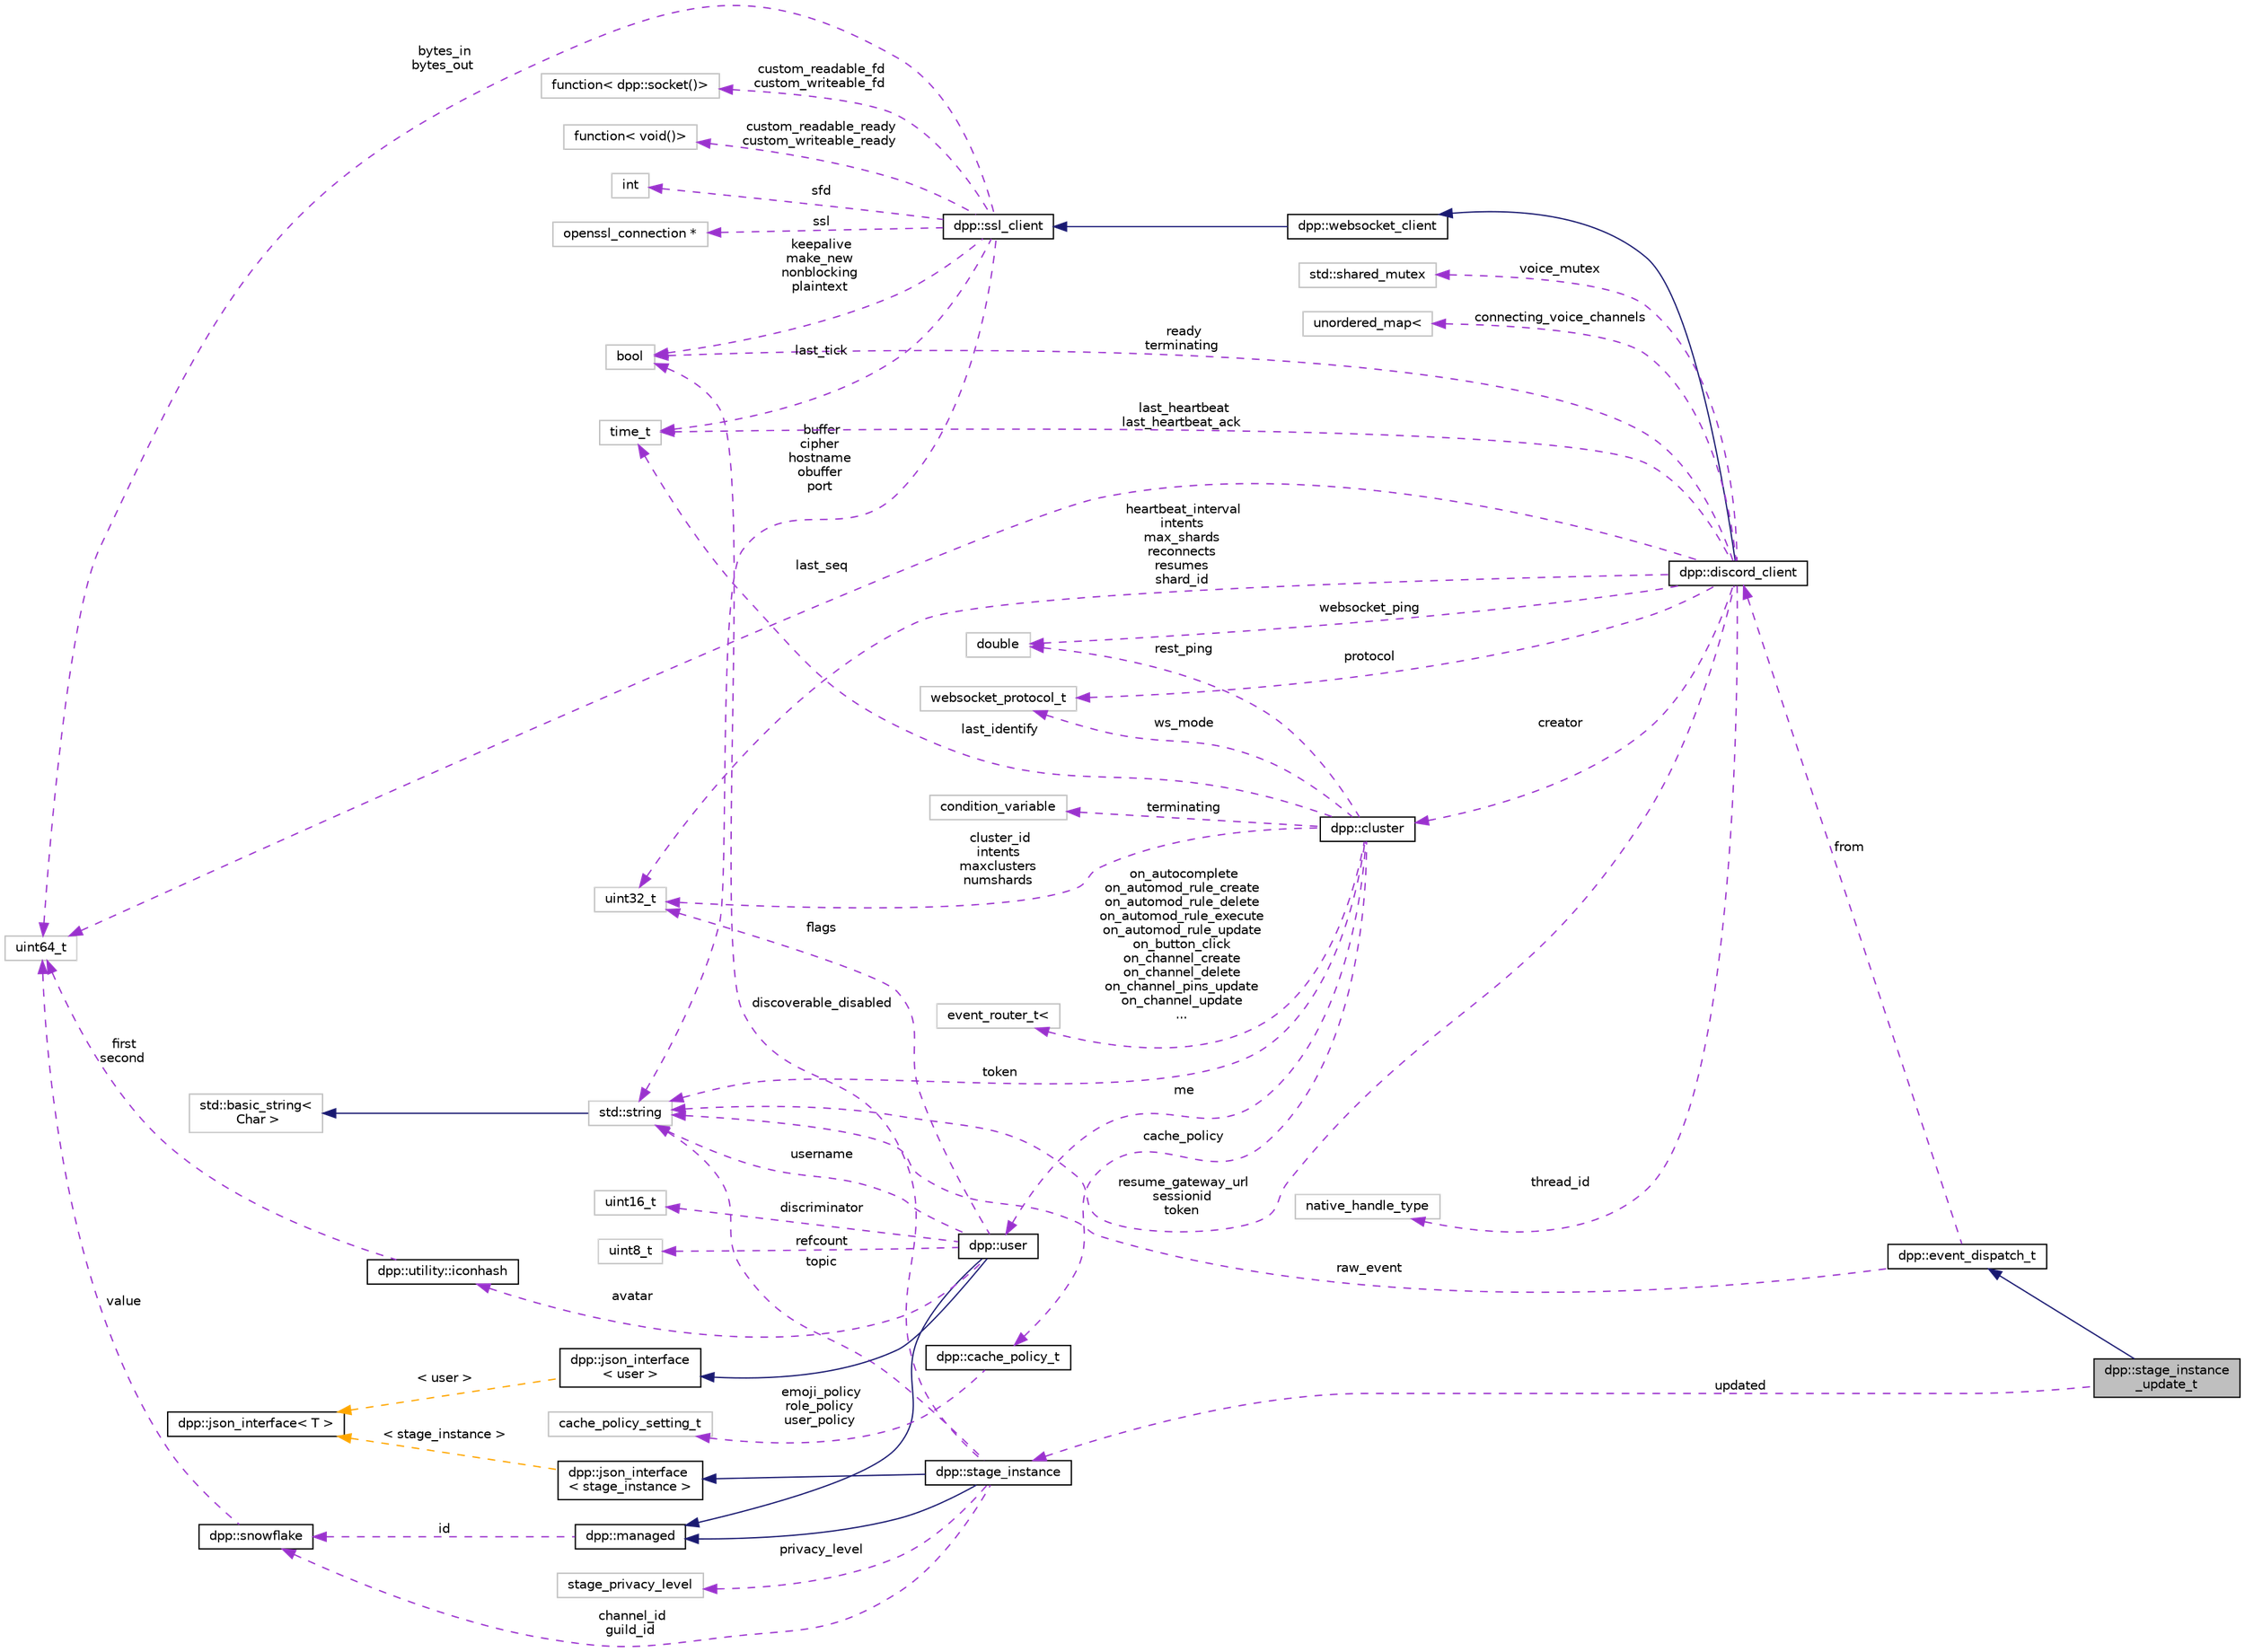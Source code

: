 digraph "dpp::stage_instance_update_t"
{
 // INTERACTIVE_SVG=YES
 // LATEX_PDF_SIZE
  bgcolor="transparent";
  edge [fontname="Helvetica",fontsize="10",labelfontname="Helvetica",labelfontsize="10"];
  node [fontname="Helvetica",fontsize="10",shape=record];
  rankdir="LR";
  Node1 [label="dpp::stage_instance\l_update_t",height=0.2,width=0.4,color="black", fillcolor="grey75", style="filled", fontcolor="black",tooltip="Update stage instance."];
  Node2 -> Node1 [dir="back",color="midnightblue",fontsize="10",style="solid",fontname="Helvetica"];
  Node2 [label="dpp::event_dispatch_t",height=0.2,width=0.4,color="black",URL="$structdpp_1_1event__dispatch__t.html",tooltip="Base event parameter struct. Each event you receive from the library will have its parameter derived ..."];
  Node3 -> Node2 [dir="back",color="darkorchid3",fontsize="10",style="dashed",label=" raw_event" ,fontname="Helvetica"];
  Node3 [label="std::string",height=0.2,width=0.4,color="grey75",tooltip=" "];
  Node4 -> Node3 [dir="back",color="midnightblue",fontsize="10",style="solid",fontname="Helvetica"];
  Node4 [label="std::basic_string\<\l Char \>",height=0.2,width=0.4,color="grey75",tooltip=" "];
  Node5 -> Node2 [dir="back",color="darkorchid3",fontsize="10",style="dashed",label=" from" ,fontname="Helvetica"];
  Node5 [label="dpp::discord_client",height=0.2,width=0.4,color="black",URL="$classdpp_1_1discord__client.html",tooltip="Implements a discord client. Each discord_client connects to one shard and derives from a websocket c..."];
  Node6 -> Node5 [dir="back",color="midnightblue",fontsize="10",style="solid",fontname="Helvetica"];
  Node6 [label="dpp::websocket_client",height=0.2,width=0.4,color="black",URL="$classdpp_1_1websocket__client.html",tooltip="Implements a websocket client based on the SSL client."];
  Node7 -> Node6 [dir="back",color="midnightblue",fontsize="10",style="solid",fontname="Helvetica"];
  Node7 [label="dpp::ssl_client",height=0.2,width=0.4,color="black",URL="$classdpp_1_1ssl__client.html",tooltip="Implements a simple non-blocking SSL stream client."];
  Node3 -> Node7 [dir="back",color="darkorchid3",fontsize="10",style="dashed",label=" buffer\ncipher\nhostname\nobuffer\nport" ,fontname="Helvetica"];
  Node8 -> Node7 [dir="back",color="darkorchid3",fontsize="10",style="dashed",label=" keepalive\nmake_new\nnonblocking\nplaintext" ,fontname="Helvetica"];
  Node8 [label="bool",height=0.2,width=0.4,color="grey75",tooltip=" "];
  Node9 -> Node7 [dir="back",color="darkorchid3",fontsize="10",style="dashed",label=" sfd" ,fontname="Helvetica"];
  Node9 [label="int",height=0.2,width=0.4,color="grey75",tooltip=" "];
  Node10 -> Node7 [dir="back",color="darkorchid3",fontsize="10",style="dashed",label=" ssl" ,fontname="Helvetica"];
  Node10 [label="openssl_connection *",height=0.2,width=0.4,color="grey75",tooltip=" "];
  Node11 -> Node7 [dir="back",color="darkorchid3",fontsize="10",style="dashed",label=" last_tick" ,fontname="Helvetica"];
  Node11 [label="time_t",height=0.2,width=0.4,color="grey75",tooltip=" "];
  Node12 -> Node7 [dir="back",color="darkorchid3",fontsize="10",style="dashed",label=" bytes_in\nbytes_out" ,fontname="Helvetica"];
  Node12 [label="uint64_t",height=0.2,width=0.4,color="grey75",tooltip=" "];
  Node13 -> Node7 [dir="back",color="darkorchid3",fontsize="10",style="dashed",label=" custom_readable_fd\ncustom_writeable_fd" ,fontname="Helvetica"];
  Node13 [label="function\< dpp::socket()\>",height=0.2,width=0.4,color="grey75",tooltip=" "];
  Node14 -> Node7 [dir="back",color="darkorchid3",fontsize="10",style="dashed",label=" custom_readable_ready\ncustom_writeable_ready" ,fontname="Helvetica"];
  Node14 [label="function\< void()\>",height=0.2,width=0.4,color="grey75",tooltip=" "];
  Node8 -> Node5 [dir="back",color="darkorchid3",fontsize="10",style="dashed",label=" ready\nterminating" ,fontname="Helvetica"];
  Node15 -> Node5 [dir="back",color="darkorchid3",fontsize="10",style="dashed",label=" creator" ,fontname="Helvetica"];
  Node15 [label="dpp::cluster",height=0.2,width=0.4,color="black",URL="$classdpp_1_1cluster.html",tooltip="The cluster class represents a group of shards and a command queue for sending and receiving commands..."];
  Node3 -> Node15 [dir="back",color="darkorchid3",fontsize="10",style="dashed",label=" token" ,fontname="Helvetica"];
  Node11 -> Node15 [dir="back",color="darkorchid3",fontsize="10",style="dashed",label=" last_identify" ,fontname="Helvetica"];
  Node16 -> Node15 [dir="back",color="darkorchid3",fontsize="10",style="dashed",label=" cluster_id\nintents\nmaxclusters\nnumshards" ,fontname="Helvetica"];
  Node16 [label="uint32_t",height=0.2,width=0.4,color="grey75",tooltip=" "];
  Node17 -> Node15 [dir="back",color="darkorchid3",fontsize="10",style="dashed",label=" rest_ping" ,fontname="Helvetica"];
  Node17 [label="double",height=0.2,width=0.4,color="grey75",tooltip=" "];
  Node18 -> Node15 [dir="back",color="darkorchid3",fontsize="10",style="dashed",label=" me" ,fontname="Helvetica"];
  Node18 [label="dpp::user",height=0.2,width=0.4,color="black",URL="$classdpp_1_1user.html",tooltip="Represents a user on discord. May or may not be a member of a dpp::guild."];
  Node19 -> Node18 [dir="back",color="midnightblue",fontsize="10",style="solid",fontname="Helvetica"];
  Node19 [label="dpp::managed",height=0.2,width=0.4,color="black",URL="$classdpp_1_1managed.html",tooltip="The managed class is the base class for various types that can be stored in a cache that are identifi..."];
  Node20 -> Node19 [dir="back",color="darkorchid3",fontsize="10",style="dashed",label=" id" ,fontname="Helvetica"];
  Node20 [label="dpp::snowflake",height=0.2,width=0.4,color="black",URL="$classdpp_1_1snowflake.html",tooltip="A container for a 64 bit unsigned value representing many things on discord. This value is known in d..."];
  Node12 -> Node20 [dir="back",color="darkorchid3",fontsize="10",style="dashed",label=" value" ,fontname="Helvetica"];
  Node21 -> Node18 [dir="back",color="midnightblue",fontsize="10",style="solid",fontname="Helvetica"];
  Node21 [label="dpp::json_interface\l\< user \>",height=0.2,width=0.4,color="black",URL="$structdpp_1_1json__interface.html",tooltip=" "];
  Node22 -> Node21 [dir="back",color="orange",fontsize="10",style="dashed",label=" \< user \>" ,fontname="Helvetica"];
  Node22 [label="dpp::json_interface\< T \>",height=0.2,width=0.4,color="black",URL="$structdpp_1_1json__interface.html",tooltip="Represents an interface for an object that can optionally implement functions for converting to and f..."];
  Node3 -> Node18 [dir="back",color="darkorchid3",fontsize="10",style="dashed",label=" username" ,fontname="Helvetica"];
  Node23 -> Node18 [dir="back",color="darkorchid3",fontsize="10",style="dashed",label=" avatar" ,fontname="Helvetica"];
  Node23 [label="dpp::utility::iconhash",height=0.2,width=0.4,color="black",URL="$structdpp_1_1utility_1_1iconhash.html",tooltip="Store a 128 bit icon hash (profile picture, server icon etc) as a 128 bit binary value made of two ui..."];
  Node12 -> Node23 [dir="back",color="darkorchid3",fontsize="10",style="dashed",label=" first\nsecond" ,fontname="Helvetica"];
  Node16 -> Node18 [dir="back",color="darkorchid3",fontsize="10",style="dashed",label=" flags" ,fontname="Helvetica"];
  Node24 -> Node18 [dir="back",color="darkorchid3",fontsize="10",style="dashed",label=" discriminator" ,fontname="Helvetica"];
  Node24 [label="uint16_t",height=0.2,width=0.4,color="grey75",tooltip=" "];
  Node25 -> Node18 [dir="back",color="darkorchid3",fontsize="10",style="dashed",label=" refcount" ,fontname="Helvetica"];
  Node25 [label="uint8_t",height=0.2,width=0.4,color="grey75",tooltip=" "];
  Node26 -> Node15 [dir="back",color="darkorchid3",fontsize="10",style="dashed",label=" cache_policy" ,fontname="Helvetica"];
  Node26 [label="dpp::cache_policy_t",height=0.2,width=0.4,color="black",URL="$structdpp_1_1cache__policy__t.html",tooltip="Represents the caching policy of the cluster."];
  Node27 -> Node26 [dir="back",color="darkorchid3",fontsize="10",style="dashed",label=" emoji_policy\nrole_policy\nuser_policy" ,fontname="Helvetica"];
  Node27 [label="cache_policy_setting_t",height=0.2,width=0.4,color="grey75",tooltip=" "];
  Node28 -> Node15 [dir="back",color="darkorchid3",fontsize="10",style="dashed",label=" ws_mode" ,fontname="Helvetica"];
  Node28 [label="websocket_protocol_t",height=0.2,width=0.4,color="grey75",tooltip=" "];
  Node29 -> Node15 [dir="back",color="darkorchid3",fontsize="10",style="dashed",label=" terminating" ,fontname="Helvetica"];
  Node29 [label="condition_variable",height=0.2,width=0.4,color="grey75",tooltip=" "];
  Node30 -> Node15 [dir="back",color="darkorchid3",fontsize="10",style="dashed",label=" on_autocomplete\non_automod_rule_create\non_automod_rule_delete\non_automod_rule_execute\non_automod_rule_update\non_button_click\non_channel_create\non_channel_delete\non_channel_pins_update\non_channel_update\n..." ,fontname="Helvetica"];
  Node30 [label="event_router_t\<",height=0.2,width=0.4,color="grey75",tooltip=" "];
  Node16 -> Node5 [dir="back",color="darkorchid3",fontsize="10",style="dashed",label=" heartbeat_interval\nintents\nmax_shards\nreconnects\nresumes\nshard_id" ,fontname="Helvetica"];
  Node11 -> Node5 [dir="back",color="darkorchid3",fontsize="10",style="dashed",label=" last_heartbeat\nlast_heartbeat_ack" ,fontname="Helvetica"];
  Node31 -> Node5 [dir="back",color="darkorchid3",fontsize="10",style="dashed",label=" thread_id" ,fontname="Helvetica"];
  Node31 [label="native_handle_type",height=0.2,width=0.4,color="grey75",tooltip=" "];
  Node12 -> Node5 [dir="back",color="darkorchid3",fontsize="10",style="dashed",label=" last_seq" ,fontname="Helvetica"];
  Node3 -> Node5 [dir="back",color="darkorchid3",fontsize="10",style="dashed",label=" resume_gateway_url\nsessionid\ntoken" ,fontname="Helvetica"];
  Node32 -> Node5 [dir="back",color="darkorchid3",fontsize="10",style="dashed",label=" voice_mutex" ,fontname="Helvetica"];
  Node32 [label="std::shared_mutex",height=0.2,width=0.4,color="grey75",tooltip=" "];
  Node17 -> Node5 [dir="back",color="darkorchid3",fontsize="10",style="dashed",label=" websocket_ping" ,fontname="Helvetica"];
  Node28 -> Node5 [dir="back",color="darkorchid3",fontsize="10",style="dashed",label=" protocol" ,fontname="Helvetica"];
  Node33 -> Node5 [dir="back",color="darkorchid3",fontsize="10",style="dashed",label=" connecting_voice_channels" ,fontname="Helvetica"];
  Node33 [label="unordered_map\<",height=0.2,width=0.4,color="grey75",tooltip=" "];
  Node34 -> Node1 [dir="back",color="darkorchid3",fontsize="10",style="dashed",label=" updated" ,fontname="Helvetica"];
  Node34 [label="dpp::stage_instance",height=0.2,width=0.4,color="black",URL="$structdpp_1_1stage__instance.html",tooltip="A stage instance. Stage instances are like a conference facility, with moderators/speakers and listen..."];
  Node19 -> Node34 [dir="back",color="midnightblue",fontsize="10",style="solid",fontname="Helvetica"];
  Node35 -> Node34 [dir="back",color="midnightblue",fontsize="10",style="solid",fontname="Helvetica"];
  Node35 [label="dpp::json_interface\l\< stage_instance \>",height=0.2,width=0.4,color="black",URL="$structdpp_1_1json__interface.html",tooltip=" "];
  Node22 -> Node35 [dir="back",color="orange",fontsize="10",style="dashed",label=" \< stage_instance \>" ,fontname="Helvetica"];
  Node20 -> Node34 [dir="back",color="darkorchid3",fontsize="10",style="dashed",label=" channel_id\nguild_id" ,fontname="Helvetica"];
  Node3 -> Node34 [dir="back",color="darkorchid3",fontsize="10",style="dashed",label=" topic" ,fontname="Helvetica"];
  Node36 -> Node34 [dir="back",color="darkorchid3",fontsize="10",style="dashed",label=" privacy_level" ,fontname="Helvetica"];
  Node36 [label="stage_privacy_level",height=0.2,width=0.4,color="grey75",tooltip=" "];
  Node8 -> Node34 [dir="back",color="darkorchid3",fontsize="10",style="dashed",label=" discoverable_disabled" ,fontname="Helvetica"];
}
